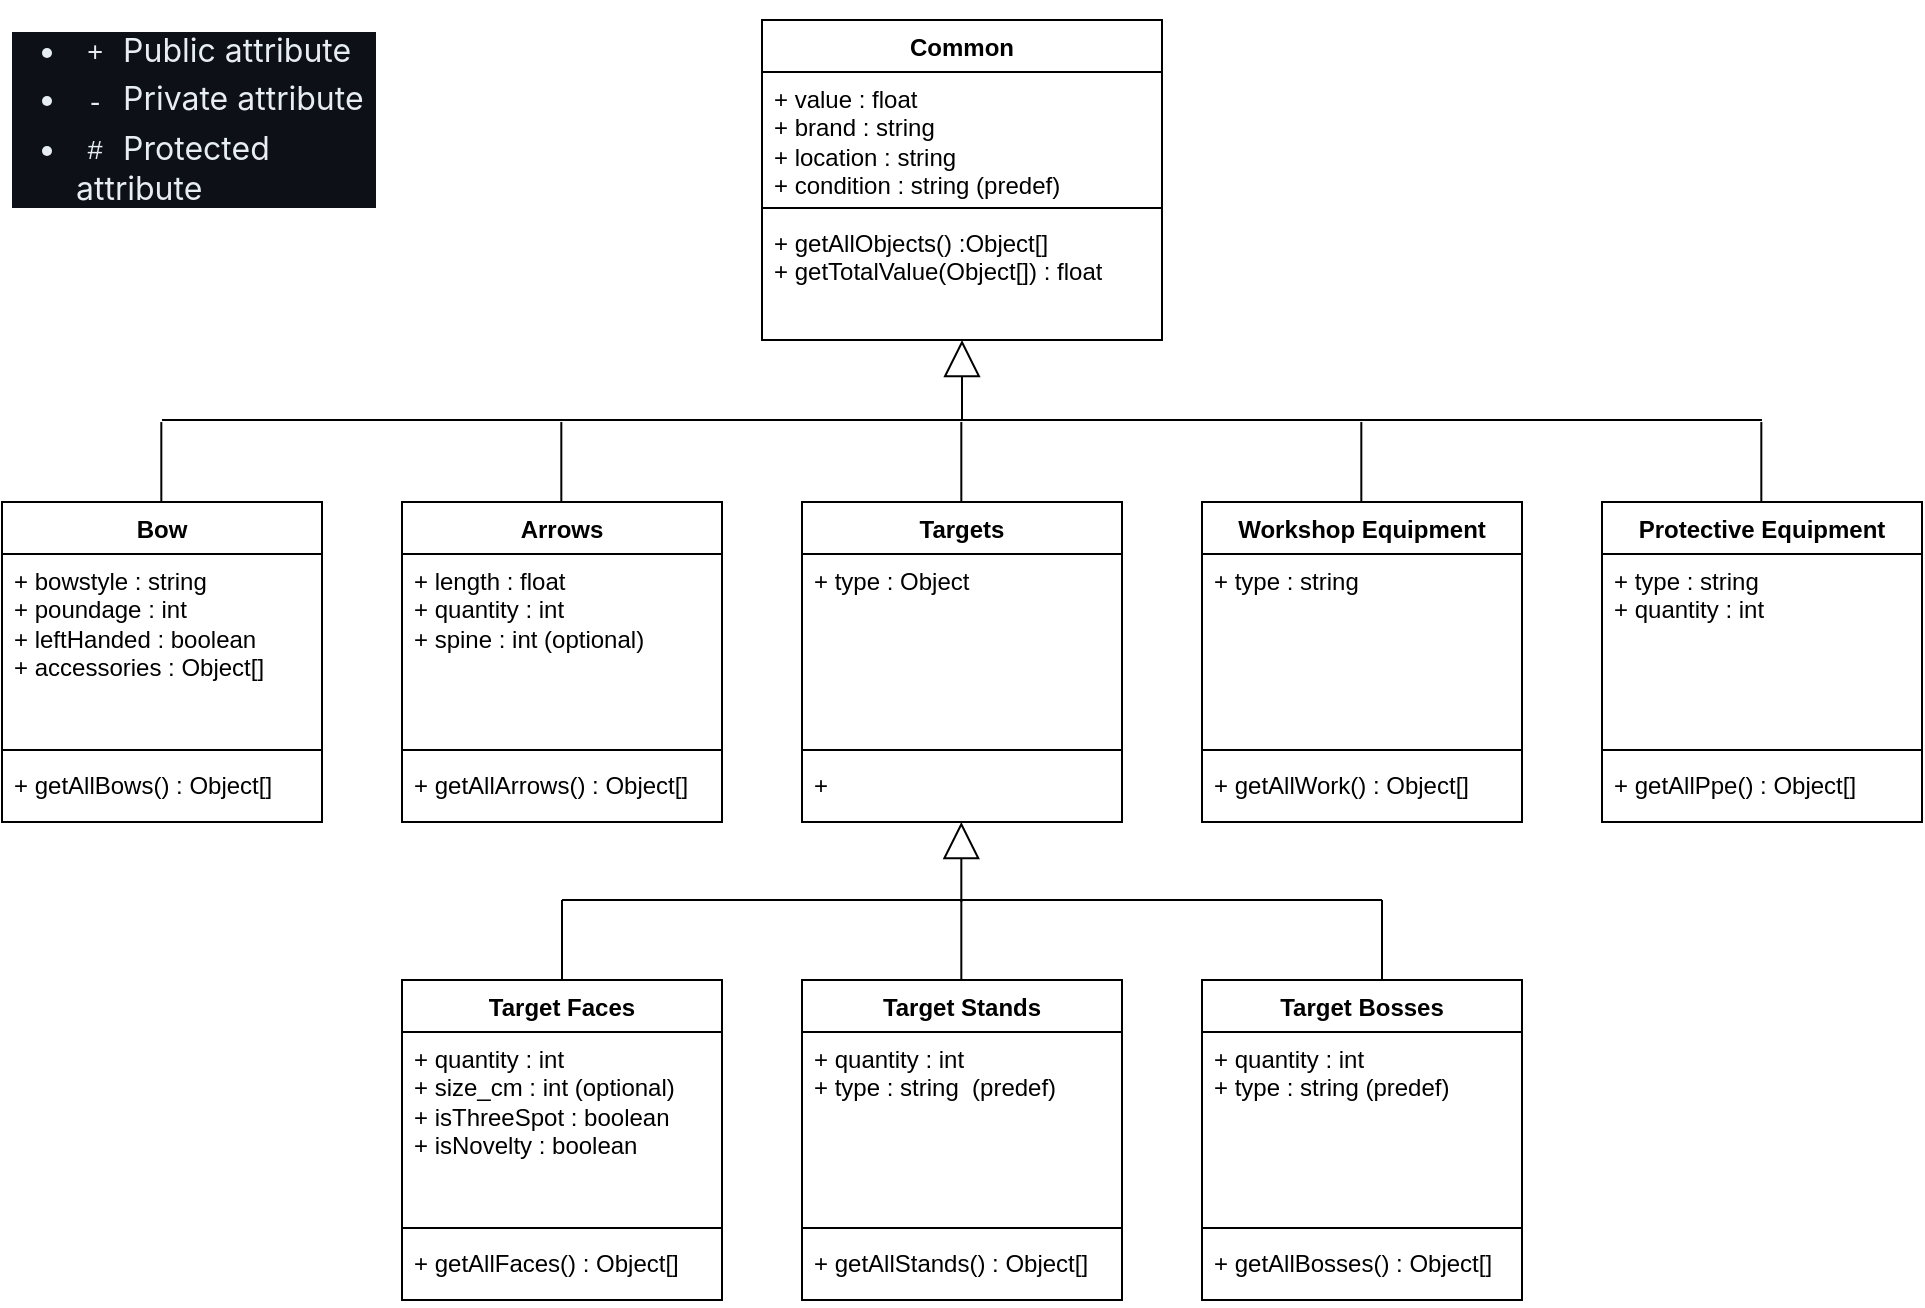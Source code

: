 <mxfile version="22.1.2" type="device">
  <diagram id="C5RBs43oDa-KdzZeNtuy" name="Page-1">
    <mxGraphModel dx="1421" dy="1676" grid="1" gridSize="10" guides="1" tooltips="1" connect="1" arrows="1" fold="1" page="1" pageScale="1" pageWidth="827" pageHeight="1169" math="0" shadow="0">
      <root>
        <mxCell id="WIyWlLk6GJQsqaUBKTNV-0" />
        <mxCell id="WIyWlLk6GJQsqaUBKTNV-1" parent="WIyWlLk6GJQsqaUBKTNV-0" />
        <mxCell id="BJseBAww0N9PMXFzOTIW-2" value="Common" style="swimlane;fontStyle=1;align=center;verticalAlign=top;childLayout=stackLayout;horizontal=1;startSize=26;horizontalStack=0;resizeParent=1;resizeParentMax=0;resizeLast=0;collapsible=1;marginBottom=0;whiteSpace=wrap;html=1;" parent="WIyWlLk6GJQsqaUBKTNV-1" vertex="1">
          <mxGeometry x="220" y="40" width="200" height="160" as="geometry">
            <mxRectangle x="320" y="40" width="90" height="30" as="alternateBounds" />
          </mxGeometry>
        </mxCell>
        <mxCell id="BJseBAww0N9PMXFzOTIW-3" value="+ value : float&lt;br&gt;+ brand : string&lt;br&gt;+ location : string&lt;br&gt;+ condition : string (predef)&lt;br&gt;+ type : string (predef)" style="text;strokeColor=none;fillColor=none;align=left;verticalAlign=top;spacingLeft=4;spacingRight=4;overflow=hidden;rotatable=0;points=[[0,0.5],[1,0.5]];portConstraint=eastwest;whiteSpace=wrap;html=1;" parent="BJseBAww0N9PMXFzOTIW-2" vertex="1">
          <mxGeometry y="26" width="200" height="64" as="geometry" />
        </mxCell>
        <mxCell id="BJseBAww0N9PMXFzOTIW-4" value="" style="line;strokeWidth=1;fillColor=none;align=left;verticalAlign=middle;spacingTop=-1;spacingLeft=3;spacingRight=3;rotatable=0;labelPosition=right;points=[];portConstraint=eastwest;strokeColor=inherit;" parent="BJseBAww0N9PMXFzOTIW-2" vertex="1">
          <mxGeometry y="90" width="200" height="8" as="geometry" />
        </mxCell>
        <mxCell id="BJseBAww0N9PMXFzOTIW-5" value="+ getAllObjects() :Object[]&lt;br&gt;+ getTotalValue(Object[]) : float" style="text;strokeColor=none;fillColor=none;align=left;verticalAlign=top;spacingLeft=4;spacingRight=4;overflow=hidden;rotatable=0;points=[[0,0.5],[1,0.5]];portConstraint=eastwest;whiteSpace=wrap;html=1;" parent="BJseBAww0N9PMXFzOTIW-2" vertex="1">
          <mxGeometry y="98" width="200" height="62" as="geometry" />
        </mxCell>
        <mxCell id="BJseBAww0N9PMXFzOTIW-10" value="" style="endArrow=block;endSize=16;endFill=0;html=1;rounded=0;" parent="WIyWlLk6GJQsqaUBKTNV-1" edge="1">
          <mxGeometry width="160" relative="1" as="geometry">
            <mxPoint x="320" y="240" as="sourcePoint" />
            <mxPoint x="320" y="200" as="targetPoint" />
          </mxGeometry>
        </mxCell>
        <mxCell id="BJseBAww0N9PMXFzOTIW-15" value="Arrows" style="swimlane;fontStyle=1;align=center;verticalAlign=top;childLayout=stackLayout;horizontal=1;startSize=26;horizontalStack=0;resizeParent=1;resizeParentMax=0;resizeLast=0;collapsible=1;marginBottom=0;whiteSpace=wrap;html=1;" parent="WIyWlLk6GJQsqaUBKTNV-1" vertex="1">
          <mxGeometry x="40" y="281" width="160" height="160" as="geometry" />
        </mxCell>
        <mxCell id="BJseBAww0N9PMXFzOTIW-16" value="+ length : float&lt;br&gt;+ quantity : int&lt;br&gt;+ spine : int (optional)" style="text;strokeColor=none;fillColor=none;align=left;verticalAlign=top;spacingLeft=4;spacingRight=4;overflow=hidden;rotatable=0;points=[[0,0.5],[1,0.5]];portConstraint=eastwest;whiteSpace=wrap;html=1;" parent="BJseBAww0N9PMXFzOTIW-15" vertex="1">
          <mxGeometry y="26" width="160" height="94" as="geometry" />
        </mxCell>
        <mxCell id="BJseBAww0N9PMXFzOTIW-17" value="" style="line;strokeWidth=1;fillColor=none;align=left;verticalAlign=middle;spacingTop=-1;spacingLeft=3;spacingRight=3;rotatable=0;labelPosition=right;points=[];portConstraint=eastwest;strokeColor=inherit;" parent="BJseBAww0N9PMXFzOTIW-15" vertex="1">
          <mxGeometry y="120" width="160" height="8" as="geometry" />
        </mxCell>
        <mxCell id="BJseBAww0N9PMXFzOTIW-18" value="+ getAllArrows() : Object[]" style="text;strokeColor=none;fillColor=none;align=left;verticalAlign=top;spacingLeft=4;spacingRight=4;overflow=hidden;rotatable=0;points=[[0,0.5],[1,0.5]];portConstraint=eastwest;whiteSpace=wrap;html=1;" parent="BJseBAww0N9PMXFzOTIW-15" vertex="1">
          <mxGeometry y="128" width="160" height="32" as="geometry" />
        </mxCell>
        <mxCell id="BJseBAww0N9PMXFzOTIW-19" value="Bow" style="swimlane;fontStyle=1;align=center;verticalAlign=top;childLayout=stackLayout;horizontal=1;startSize=26;horizontalStack=0;resizeParent=1;resizeParentMax=0;resizeLast=0;collapsible=1;marginBottom=0;whiteSpace=wrap;html=1;" parent="WIyWlLk6GJQsqaUBKTNV-1" vertex="1">
          <mxGeometry x="-160" y="281" width="160" height="160" as="geometry" />
        </mxCell>
        <mxCell id="BJseBAww0N9PMXFzOTIW-20" value="+ bowstyle : string&lt;br&gt;+ poundage : int&lt;br&gt;+ leftHanded : boolean&lt;br&gt;+ accessories : Object[]" style="text;strokeColor=none;fillColor=none;align=left;verticalAlign=top;spacingLeft=4;spacingRight=4;overflow=hidden;rotatable=0;points=[[0,0.5],[1,0.5]];portConstraint=eastwest;whiteSpace=wrap;html=1;" parent="BJseBAww0N9PMXFzOTIW-19" vertex="1">
          <mxGeometry y="26" width="160" height="94" as="geometry" />
        </mxCell>
        <mxCell id="BJseBAww0N9PMXFzOTIW-21" value="" style="line;strokeWidth=1;fillColor=none;align=left;verticalAlign=middle;spacingTop=-1;spacingLeft=3;spacingRight=3;rotatable=0;labelPosition=right;points=[];portConstraint=eastwest;strokeColor=inherit;" parent="BJseBAww0N9PMXFzOTIW-19" vertex="1">
          <mxGeometry y="120" width="160" height="8" as="geometry" />
        </mxCell>
        <mxCell id="BJseBAww0N9PMXFzOTIW-22" value="+ getAllBows() : Object[]" style="text;strokeColor=none;fillColor=none;align=left;verticalAlign=top;spacingLeft=4;spacingRight=4;overflow=hidden;rotatable=0;points=[[0,0.5],[1,0.5]];portConstraint=eastwest;whiteSpace=wrap;html=1;" parent="BJseBAww0N9PMXFzOTIW-19" vertex="1">
          <mxGeometry y="128" width="160" height="32" as="geometry" />
        </mxCell>
        <mxCell id="BJseBAww0N9PMXFzOTIW-49" value="Protective Equipment" style="swimlane;fontStyle=1;align=center;verticalAlign=top;childLayout=stackLayout;horizontal=1;startSize=26;horizontalStack=0;resizeParent=1;resizeParentMax=0;resizeLast=0;collapsible=1;marginBottom=0;whiteSpace=wrap;html=1;" parent="WIyWlLk6GJQsqaUBKTNV-1" vertex="1">
          <mxGeometry x="640" y="281" width="160" height="160" as="geometry" />
        </mxCell>
        <mxCell id="BJseBAww0N9PMXFzOTIW-50" value="+ type : string&lt;br&gt;+ quantity : int" style="text;strokeColor=none;fillColor=none;align=left;verticalAlign=top;spacingLeft=4;spacingRight=4;overflow=hidden;rotatable=0;points=[[0,0.5],[1,0.5]];portConstraint=eastwest;whiteSpace=wrap;html=1;" parent="BJseBAww0N9PMXFzOTIW-49" vertex="1">
          <mxGeometry y="26" width="160" height="94" as="geometry" />
        </mxCell>
        <mxCell id="BJseBAww0N9PMXFzOTIW-51" value="" style="line;strokeWidth=1;fillColor=none;align=left;verticalAlign=middle;spacingTop=-1;spacingLeft=3;spacingRight=3;rotatable=0;labelPosition=right;points=[];portConstraint=eastwest;strokeColor=inherit;" parent="BJseBAww0N9PMXFzOTIW-49" vertex="1">
          <mxGeometry y="120" width="160" height="8" as="geometry" />
        </mxCell>
        <mxCell id="BJseBAww0N9PMXFzOTIW-52" value="+ getAllPpe() : Object[]" style="text;strokeColor=none;fillColor=none;align=left;verticalAlign=top;spacingLeft=4;spacingRight=4;overflow=hidden;rotatable=0;points=[[0,0.5],[1,0.5]];portConstraint=eastwest;whiteSpace=wrap;html=1;" parent="BJseBAww0N9PMXFzOTIW-49" vertex="1">
          <mxGeometry y="128" width="160" height="32" as="geometry" />
        </mxCell>
        <mxCell id="BJseBAww0N9PMXFzOTIW-53" value="Workshop Equipment" style="swimlane;fontStyle=1;align=center;verticalAlign=top;childLayout=stackLayout;horizontal=1;startSize=26;horizontalStack=0;resizeParent=1;resizeParentMax=0;resizeLast=0;collapsible=1;marginBottom=0;whiteSpace=wrap;html=1;" parent="WIyWlLk6GJQsqaUBKTNV-1" vertex="1">
          <mxGeometry x="440" y="281" width="160" height="160" as="geometry" />
        </mxCell>
        <mxCell id="BJseBAww0N9PMXFzOTIW-54" value="+ type : string" style="text;strokeColor=none;fillColor=none;align=left;verticalAlign=top;spacingLeft=4;spacingRight=4;overflow=hidden;rotatable=0;points=[[0,0.5],[1,0.5]];portConstraint=eastwest;whiteSpace=wrap;html=1;" parent="BJseBAww0N9PMXFzOTIW-53" vertex="1">
          <mxGeometry y="26" width="160" height="94" as="geometry" />
        </mxCell>
        <mxCell id="BJseBAww0N9PMXFzOTIW-55" value="" style="line;strokeWidth=1;fillColor=none;align=left;verticalAlign=middle;spacingTop=-1;spacingLeft=3;spacingRight=3;rotatable=0;labelPosition=right;points=[];portConstraint=eastwest;strokeColor=inherit;" parent="BJseBAww0N9PMXFzOTIW-53" vertex="1">
          <mxGeometry y="120" width="160" height="8" as="geometry" />
        </mxCell>
        <mxCell id="BJseBAww0N9PMXFzOTIW-56" value="+ getAllWork() : Object[]" style="text;strokeColor=none;fillColor=none;align=left;verticalAlign=top;spacingLeft=4;spacingRight=4;overflow=hidden;rotatable=0;points=[[0,0.5],[1,0.5]];portConstraint=eastwest;whiteSpace=wrap;html=1;" parent="BJseBAww0N9PMXFzOTIW-53" vertex="1">
          <mxGeometry y="128" width="160" height="32" as="geometry" />
        </mxCell>
        <mxCell id="BJseBAww0N9PMXFzOTIW-57" value="Targets" style="swimlane;fontStyle=1;align=center;verticalAlign=top;childLayout=stackLayout;horizontal=1;startSize=26;horizontalStack=0;resizeParent=1;resizeParentMax=0;resizeLast=0;collapsible=1;marginBottom=0;whiteSpace=wrap;html=1;" parent="WIyWlLk6GJQsqaUBKTNV-1" vertex="1">
          <mxGeometry x="240" y="281" width="160" height="160" as="geometry" />
        </mxCell>
        <mxCell id="BJseBAww0N9PMXFzOTIW-58" value="+ type : Object" style="text;strokeColor=none;fillColor=none;align=left;verticalAlign=top;spacingLeft=4;spacingRight=4;overflow=hidden;rotatable=0;points=[[0,0.5],[1,0.5]];portConstraint=eastwest;whiteSpace=wrap;html=1;" parent="BJseBAww0N9PMXFzOTIW-57" vertex="1">
          <mxGeometry y="26" width="160" height="94" as="geometry" />
        </mxCell>
        <mxCell id="BJseBAww0N9PMXFzOTIW-59" value="" style="line;strokeWidth=1;fillColor=none;align=left;verticalAlign=middle;spacingTop=-1;spacingLeft=3;spacingRight=3;rotatable=0;labelPosition=right;points=[];portConstraint=eastwest;strokeColor=inherit;" parent="BJseBAww0N9PMXFzOTIW-57" vertex="1">
          <mxGeometry y="120" width="160" height="8" as="geometry" />
        </mxCell>
        <mxCell id="BJseBAww0N9PMXFzOTIW-60" value="+&amp;nbsp;" style="text;strokeColor=none;fillColor=none;align=left;verticalAlign=top;spacingLeft=4;spacingRight=4;overflow=hidden;rotatable=0;points=[[0,0.5],[1,0.5]];portConstraint=eastwest;whiteSpace=wrap;html=1;" parent="BJseBAww0N9PMXFzOTIW-57" vertex="1">
          <mxGeometry y="128" width="160" height="32" as="geometry" />
        </mxCell>
        <mxCell id="BJseBAww0N9PMXFzOTIW-61" value="Target Stands" style="swimlane;fontStyle=1;align=center;verticalAlign=top;childLayout=stackLayout;horizontal=1;startSize=26;horizontalStack=0;resizeParent=1;resizeParentMax=0;resizeLast=0;collapsible=1;marginBottom=0;whiteSpace=wrap;html=1;" parent="WIyWlLk6GJQsqaUBKTNV-1" vertex="1">
          <mxGeometry x="240" y="520" width="160" height="160" as="geometry" />
        </mxCell>
        <mxCell id="BJseBAww0N9PMXFzOTIW-62" value="+ quantity : int&lt;br&gt;+ type : string&amp;nbsp;&amp;nbsp;(predef)" style="text;strokeColor=none;fillColor=none;align=left;verticalAlign=top;spacingLeft=4;spacingRight=4;overflow=hidden;rotatable=0;points=[[0,0.5],[1,0.5]];portConstraint=eastwest;whiteSpace=wrap;html=1;" parent="BJseBAww0N9PMXFzOTIW-61" vertex="1">
          <mxGeometry y="26" width="160" height="94" as="geometry" />
        </mxCell>
        <mxCell id="BJseBAww0N9PMXFzOTIW-63" value="" style="line;strokeWidth=1;fillColor=none;align=left;verticalAlign=middle;spacingTop=-1;spacingLeft=3;spacingRight=3;rotatable=0;labelPosition=right;points=[];portConstraint=eastwest;strokeColor=inherit;" parent="BJseBAww0N9PMXFzOTIW-61" vertex="1">
          <mxGeometry y="120" width="160" height="8" as="geometry" />
        </mxCell>
        <mxCell id="BJseBAww0N9PMXFzOTIW-64" value="+ getAllStands() : Object[]" style="text;strokeColor=none;fillColor=none;align=left;verticalAlign=top;spacingLeft=4;spacingRight=4;overflow=hidden;rotatable=0;points=[[0,0.5],[1,0.5]];portConstraint=eastwest;whiteSpace=wrap;html=1;" parent="BJseBAww0N9PMXFzOTIW-61" vertex="1">
          <mxGeometry y="128" width="160" height="32" as="geometry" />
        </mxCell>
        <mxCell id="BJseBAww0N9PMXFzOTIW-65" value="Target Faces" style="swimlane;fontStyle=1;align=center;verticalAlign=top;childLayout=stackLayout;horizontal=1;startSize=26;horizontalStack=0;resizeParent=1;resizeParentMax=0;resizeLast=0;collapsible=1;marginBottom=0;whiteSpace=wrap;html=1;" parent="WIyWlLk6GJQsqaUBKTNV-1" vertex="1">
          <mxGeometry x="40" y="520" width="160" height="160" as="geometry" />
        </mxCell>
        <mxCell id="BJseBAww0N9PMXFzOTIW-66" value="+ quantity : int&lt;br&gt;+ size_cm : int (optional)&lt;br&gt;+ isThreeSpot : boolean&lt;br&gt;+ isNovelty : boolean" style="text;strokeColor=none;fillColor=none;align=left;verticalAlign=top;spacingLeft=4;spacingRight=4;overflow=hidden;rotatable=0;points=[[0,0.5],[1,0.5]];portConstraint=eastwest;whiteSpace=wrap;html=1;" parent="BJseBAww0N9PMXFzOTIW-65" vertex="1">
          <mxGeometry y="26" width="160" height="94" as="geometry" />
        </mxCell>
        <mxCell id="BJseBAww0N9PMXFzOTIW-67" value="" style="line;strokeWidth=1;fillColor=none;align=left;verticalAlign=middle;spacingTop=-1;spacingLeft=3;spacingRight=3;rotatable=0;labelPosition=right;points=[];portConstraint=eastwest;strokeColor=inherit;" parent="BJseBAww0N9PMXFzOTIW-65" vertex="1">
          <mxGeometry y="120" width="160" height="8" as="geometry" />
        </mxCell>
        <mxCell id="BJseBAww0N9PMXFzOTIW-68" value="+ getAllFaces() : Object[]" style="text;strokeColor=none;fillColor=none;align=left;verticalAlign=top;spacingLeft=4;spacingRight=4;overflow=hidden;rotatable=0;points=[[0,0.5],[1,0.5]];portConstraint=eastwest;whiteSpace=wrap;html=1;" parent="BJseBAww0N9PMXFzOTIW-65" vertex="1">
          <mxGeometry y="128" width="160" height="32" as="geometry" />
        </mxCell>
        <mxCell id="BJseBAww0N9PMXFzOTIW-69" value="Target Bosses" style="swimlane;fontStyle=1;align=center;verticalAlign=top;childLayout=stackLayout;horizontal=1;startSize=26;horizontalStack=0;resizeParent=1;resizeParentMax=0;resizeLast=0;collapsible=1;marginBottom=0;whiteSpace=wrap;html=1;" parent="WIyWlLk6GJQsqaUBKTNV-1" vertex="1">
          <mxGeometry x="440" y="520" width="160" height="160" as="geometry" />
        </mxCell>
        <mxCell id="BJseBAww0N9PMXFzOTIW-70" value="+ quantity : int&lt;br&gt;+ type : string (predef)" style="text;strokeColor=none;fillColor=none;align=left;verticalAlign=top;spacingLeft=4;spacingRight=4;overflow=hidden;rotatable=0;points=[[0,0.5],[1,0.5]];portConstraint=eastwest;whiteSpace=wrap;html=1;" parent="BJseBAww0N9PMXFzOTIW-69" vertex="1">
          <mxGeometry y="26" width="160" height="94" as="geometry" />
        </mxCell>
        <mxCell id="BJseBAww0N9PMXFzOTIW-71" value="" style="line;strokeWidth=1;fillColor=none;align=left;verticalAlign=middle;spacingTop=-1;spacingLeft=3;spacingRight=3;rotatable=0;labelPosition=right;points=[];portConstraint=eastwest;strokeColor=inherit;" parent="BJseBAww0N9PMXFzOTIW-69" vertex="1">
          <mxGeometry y="120" width="160" height="8" as="geometry" />
        </mxCell>
        <mxCell id="BJseBAww0N9PMXFzOTIW-72" value="+ getAllBosses() : Object[]" style="text;strokeColor=none;fillColor=none;align=left;verticalAlign=top;spacingLeft=4;spacingRight=4;overflow=hidden;rotatable=0;points=[[0,0.5],[1,0.5]];portConstraint=eastwest;whiteSpace=wrap;html=1;" parent="BJseBAww0N9PMXFzOTIW-69" vertex="1">
          <mxGeometry y="128" width="160" height="32" as="geometry" />
        </mxCell>
        <mxCell id="BJseBAww0N9PMXFzOTIW-73" value="" style="endArrow=block;endSize=16;endFill=0;html=1;rounded=0;" parent="WIyWlLk6GJQsqaUBKTNV-1" edge="1">
          <mxGeometry width="160" relative="1" as="geometry">
            <mxPoint x="319.66" y="481" as="sourcePoint" />
            <mxPoint x="319.66" y="441" as="targetPoint" />
          </mxGeometry>
        </mxCell>
        <mxCell id="BJseBAww0N9PMXFzOTIW-74" value="" style="endArrow=none;html=1;rounded=0;" parent="WIyWlLk6GJQsqaUBKTNV-1" edge="1">
          <mxGeometry width="50" height="50" relative="1" as="geometry">
            <mxPoint x="120" y="480" as="sourcePoint" />
            <mxPoint x="530" y="480" as="targetPoint" />
          </mxGeometry>
        </mxCell>
        <mxCell id="BJseBAww0N9PMXFzOTIW-75" value="" style="endArrow=none;html=1;rounded=0;entryX=0.5;entryY=0;entryDx=0;entryDy=0;" parent="WIyWlLk6GJQsqaUBKTNV-1" target="BJseBAww0N9PMXFzOTIW-65" edge="1">
          <mxGeometry width="50" height="50" relative="1" as="geometry">
            <mxPoint x="120" y="480" as="sourcePoint" />
            <mxPoint x="540" y="490" as="targetPoint" />
          </mxGeometry>
        </mxCell>
        <mxCell id="BJseBAww0N9PMXFzOTIW-76" value="" style="endArrow=none;html=1;rounded=0;entryX=0.5;entryY=0;entryDx=0;entryDy=0;" parent="WIyWlLk6GJQsqaUBKTNV-1" edge="1">
          <mxGeometry width="50" height="50" relative="1" as="geometry">
            <mxPoint x="319.66" y="480" as="sourcePoint" />
            <mxPoint x="319.66" y="520" as="targetPoint" />
          </mxGeometry>
        </mxCell>
        <mxCell id="BJseBAww0N9PMXFzOTIW-77" value="" style="endArrow=none;html=1;rounded=0;entryX=0.5;entryY=0;entryDx=0;entryDy=0;" parent="WIyWlLk6GJQsqaUBKTNV-1" edge="1">
          <mxGeometry width="50" height="50" relative="1" as="geometry">
            <mxPoint x="530" y="480" as="sourcePoint" />
            <mxPoint x="530" y="520" as="targetPoint" />
          </mxGeometry>
        </mxCell>
        <mxCell id="BJseBAww0N9PMXFzOTIW-78" value="" style="endArrow=none;html=1;rounded=0;entryX=0.5;entryY=0;entryDx=0;entryDy=0;" parent="WIyWlLk6GJQsqaUBKTNV-1" edge="1">
          <mxGeometry width="50" height="50" relative="1" as="geometry">
            <mxPoint x="-80.34" y="241" as="sourcePoint" />
            <mxPoint x="-80.34" y="281" as="targetPoint" />
          </mxGeometry>
        </mxCell>
        <mxCell id="BJseBAww0N9PMXFzOTIW-79" value="" style="endArrow=none;html=1;rounded=0;entryX=0.5;entryY=0;entryDx=0;entryDy=0;" parent="WIyWlLk6GJQsqaUBKTNV-1" edge="1">
          <mxGeometry width="50" height="50" relative="1" as="geometry">
            <mxPoint x="119.66" y="241" as="sourcePoint" />
            <mxPoint x="119.66" y="281" as="targetPoint" />
          </mxGeometry>
        </mxCell>
        <mxCell id="BJseBAww0N9PMXFzOTIW-80" value="" style="endArrow=none;html=1;rounded=0;entryX=0.5;entryY=0;entryDx=0;entryDy=0;" parent="WIyWlLk6GJQsqaUBKTNV-1" edge="1">
          <mxGeometry width="50" height="50" relative="1" as="geometry">
            <mxPoint x="319.66" y="241" as="sourcePoint" />
            <mxPoint x="319.66" y="281" as="targetPoint" />
          </mxGeometry>
        </mxCell>
        <mxCell id="BJseBAww0N9PMXFzOTIW-81" value="" style="endArrow=none;html=1;rounded=0;entryX=0.5;entryY=0;entryDx=0;entryDy=0;" parent="WIyWlLk6GJQsqaUBKTNV-1" edge="1">
          <mxGeometry width="50" height="50" relative="1" as="geometry">
            <mxPoint x="519.66" y="241" as="sourcePoint" />
            <mxPoint x="519.66" y="281" as="targetPoint" />
          </mxGeometry>
        </mxCell>
        <mxCell id="BJseBAww0N9PMXFzOTIW-82" value="" style="endArrow=none;html=1;rounded=0;entryX=0.5;entryY=0;entryDx=0;entryDy=0;" parent="WIyWlLk6GJQsqaUBKTNV-1" edge="1">
          <mxGeometry width="50" height="50" relative="1" as="geometry">
            <mxPoint x="719.66" y="241" as="sourcePoint" />
            <mxPoint x="719.66" y="281" as="targetPoint" />
          </mxGeometry>
        </mxCell>
        <mxCell id="BJseBAww0N9PMXFzOTIW-83" value="" style="endArrow=none;html=1;rounded=0;" parent="WIyWlLk6GJQsqaUBKTNV-1" edge="1">
          <mxGeometry width="50" height="50" relative="1" as="geometry">
            <mxPoint x="-80" y="240" as="sourcePoint" />
            <mxPoint x="720" y="240" as="targetPoint" />
          </mxGeometry>
        </mxCell>
        <mxCell id="43xzPfQp9PKXT-HhXVtA-0" value="&lt;h1&gt;&lt;ul style=&quot;box-sizing: border-box; padding-left: 2em; margin-top: 0px; margin-bottom: 16px; color: rgb(230, 237, 243); font-family: -apple-system, BlinkMacSystemFont, &amp;quot;Segoe UI&amp;quot;, &amp;quot;Noto Sans&amp;quot;, Helvetica, Arial, sans-serif, &amp;quot;Apple Color Emoji&amp;quot;, &amp;quot;Segoe UI Emoji&amp;quot;; font-size: 16px; font-weight: 400; background-color: rgb(13, 17, 23);&quot; dir=&quot;auto&quot;&gt;&lt;li style=&quot;box-sizing: border-box;&quot;&gt;&lt;code style=&quot;box-sizing: border-box; font-family: ui-monospace, SFMono-Regular, &amp;quot;SF Mono&amp;quot;, Menlo, Consolas, &amp;quot;Liberation Mono&amp;quot;, monospace; font-size: 13.6px; padding: 0.2em 0.4em; margin: 0px; background-color: var(--bgColor-neutral-muted, var(--color-neutral-muted)); border-radius: 6px;&quot;&gt;+&lt;/code&gt;&amp;nbsp;Public attribute&lt;/li&gt;&lt;li style=&quot;box-sizing: border-box; margin-top: 0.25em;&quot;&gt;&lt;code style=&quot;box-sizing: border-box; font-family: ui-monospace, SFMono-Regular, &amp;quot;SF Mono&amp;quot;, Menlo, Consolas, &amp;quot;Liberation Mono&amp;quot;, monospace; font-size: 13.6px; padding: 0.2em 0.4em; margin: 0px; background-color: var(--bgColor-neutral-muted, var(--color-neutral-muted)); border-radius: 6px;&quot;&gt;-&lt;/code&gt;&amp;nbsp;Private attribute&lt;/li&gt;&lt;li style=&quot;box-sizing: border-box; margin-top: 0.25em;&quot;&gt;&lt;code style=&quot;box-sizing: border-box; font-family: ui-monospace, SFMono-Regular, &amp;quot;SF Mono&amp;quot;, Menlo, Consolas, &amp;quot;Liberation Mono&amp;quot;, monospace; font-size: 13.6px; padding: 0.2em 0.4em; margin: 0px; background-color: var(--bgColor-neutral-muted, var(--color-neutral-muted)); border-radius: 6px;&quot;&gt;#&lt;/code&gt;&amp;nbsp;Protected attribute&lt;/li&gt;&lt;/ul&gt;&lt;/h1&gt;" style="text;html=1;strokeColor=none;fillColor=none;spacing=5;spacingTop=-20;whiteSpace=wrap;overflow=hidden;rounded=0;" parent="WIyWlLk6GJQsqaUBKTNV-1" vertex="1">
          <mxGeometry x="-160" y="40" width="190" height="120" as="geometry" />
        </mxCell>
      </root>
    </mxGraphModel>
  </diagram>
</mxfile>
